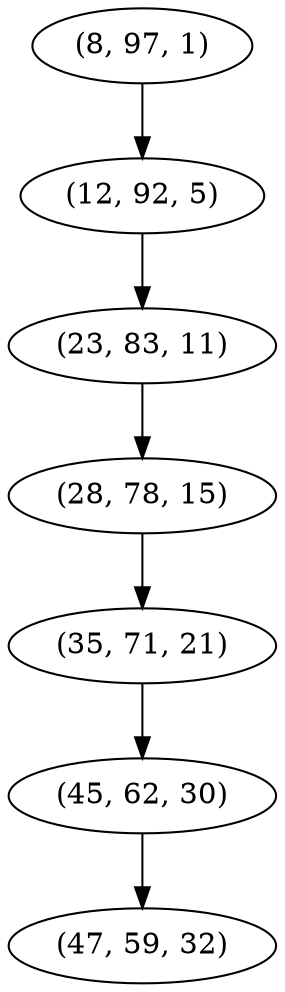 digraph tree {
    "(8, 97, 1)";
    "(12, 92, 5)";
    "(23, 83, 11)";
    "(28, 78, 15)";
    "(35, 71, 21)";
    "(45, 62, 30)";
    "(47, 59, 32)";
    "(8, 97, 1)" -> "(12, 92, 5)";
    "(12, 92, 5)" -> "(23, 83, 11)";
    "(23, 83, 11)" -> "(28, 78, 15)";
    "(28, 78, 15)" -> "(35, 71, 21)";
    "(35, 71, 21)" -> "(45, 62, 30)";
    "(45, 62, 30)" -> "(47, 59, 32)";
}
